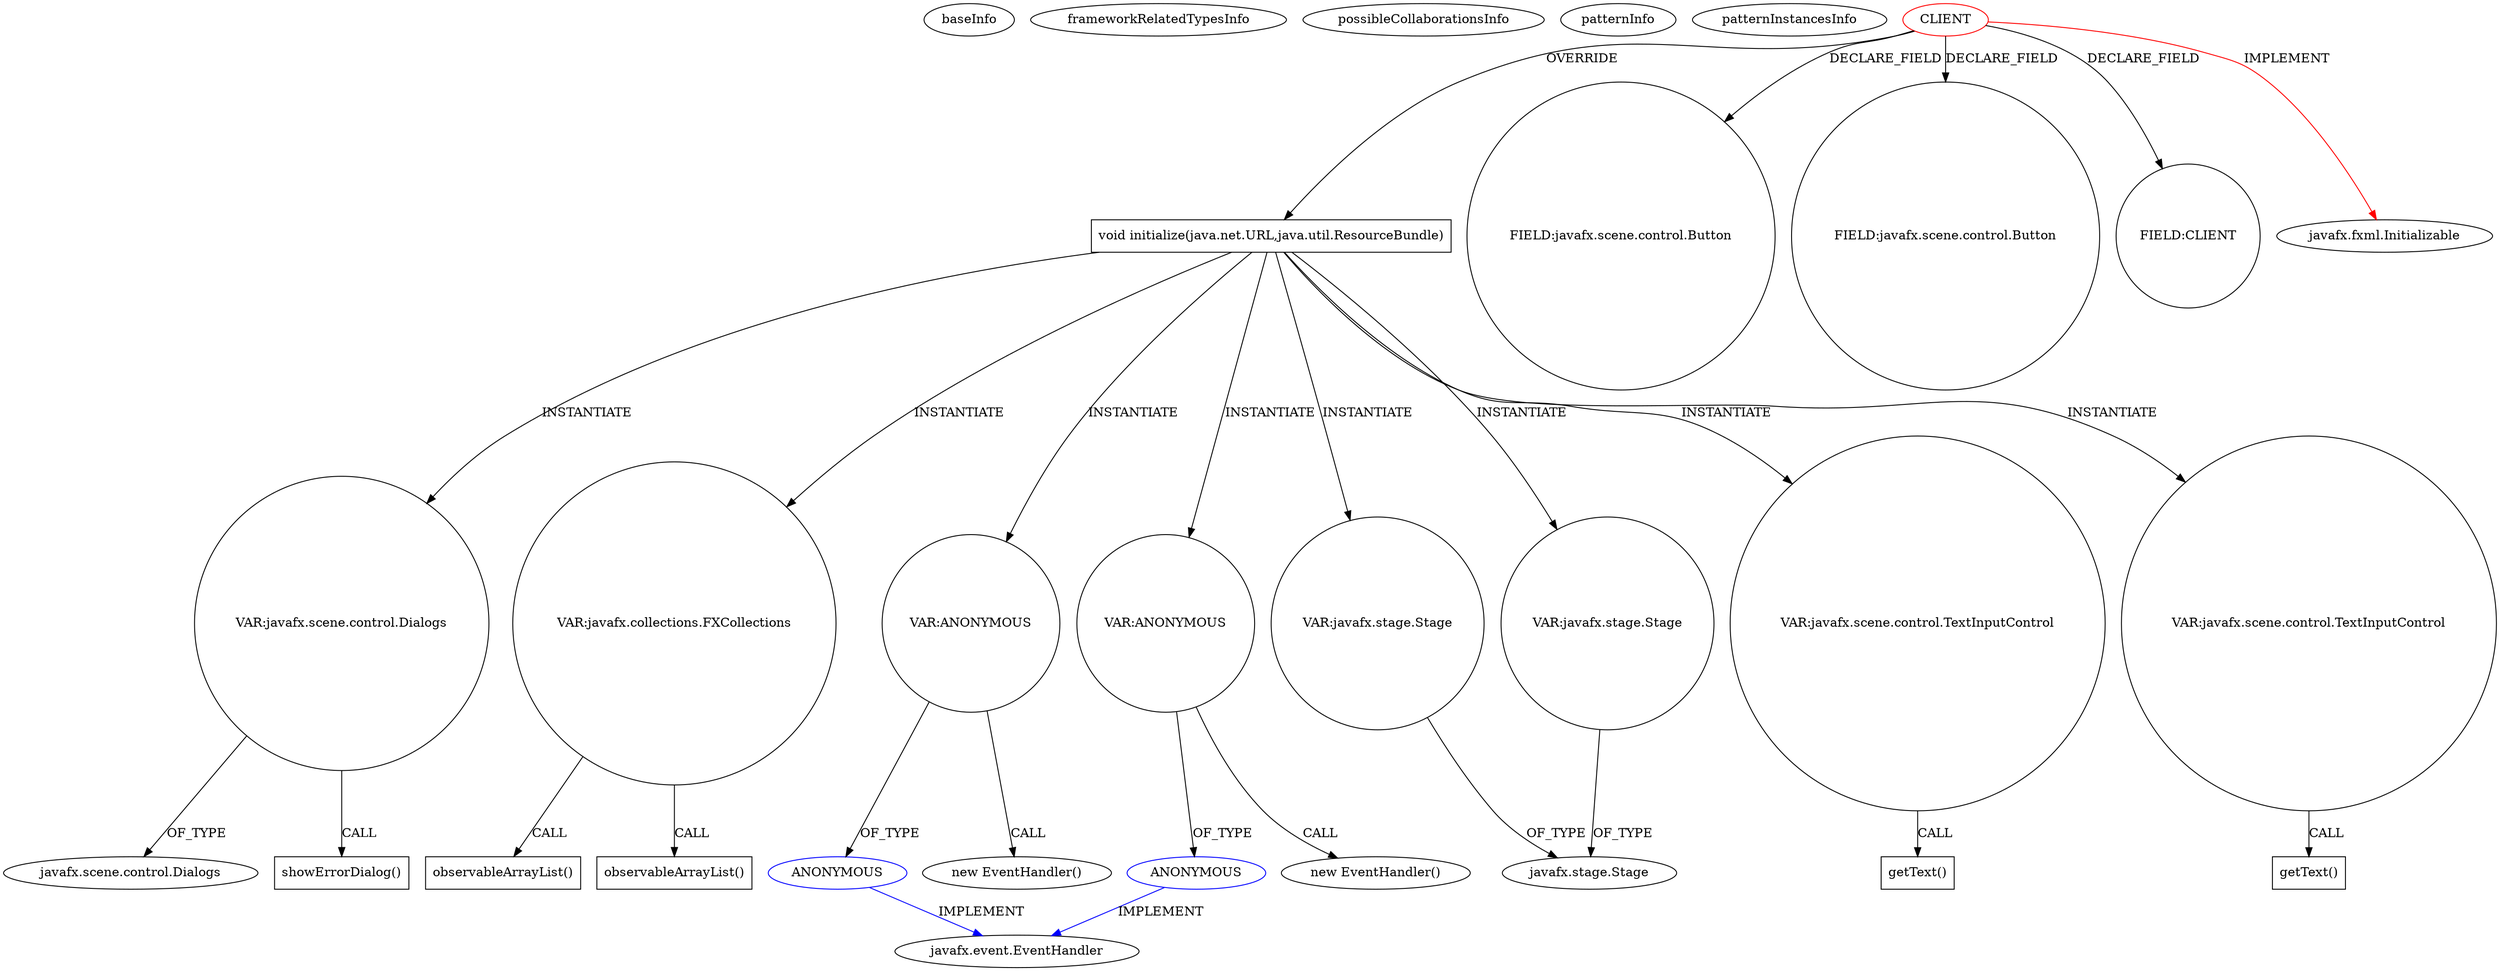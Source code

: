 digraph {
baseInfo[graphId=2392,category="pattern",isAnonymous=false,possibleRelation=true]
frameworkRelatedTypesInfo[0="javafx.fxml.Initializable"]
possibleCollaborationsInfo[0="2392~INSTANTIATION-OVERRIDING_METHOD_DECLARATION-~javafx.fxml.Initializable ~javafx.event.EventHandler ~false~true",1="2392~INSTANTIATION-OVERRIDING_METHOD_DECLARATION-~javafx.fxml.Initializable ~javafx.event.EventHandler ~false~true"]
patternInfo[frequency=2.0,patternRootClient=0]
patternInstancesInfo[0="diogocs1-FPessoais~/diogocs1-FPessoais/FPessoais-master/FinancasPessoais/src/app/controllers/CadastroContaController.java~CadastroContaController~2503",1="diogocs1-FPessoais~/diogocs1-FPessoais/FPessoais-master/FinancasPessoais/src/app/controllers/CadastroDespesaController.java~CadastroDespesaController~2506"]
68[label="javafx.scene.control.Dialogs",vertexType="FRAMEWORK_CLASS_TYPE",isFrameworkType=false]
66[label="VAR:javafx.scene.control.Dialogs",vertexType="VARIABLE_EXPRESION",isFrameworkType=false,shape=circle]
19[label="void initialize(java.net.URL,java.util.ResourceBundle)",vertexType="OVERRIDING_METHOD_DECLARATION",isFrameworkType=false,shape=box]
0[label="CLIENT",vertexType="ROOT_CLIENT_CLASS_DECLARATION",isFrameworkType=false,color=red]
2[label="FIELD:javafx.scene.control.Button",vertexType="FIELD_DECLARATION",isFrameworkType=false,shape=circle]
4[label="FIELD:javafx.scene.control.Button",vertexType="FIELD_DECLARATION",isFrameworkType=false,shape=circle]
8[label="FIELD:CLIENT",vertexType="FIELD_DECLARATION",isFrameworkType=false,shape=circle]
23[label="VAR:javafx.collections.FXCollections",vertexType="VARIABLE_EXPRESION",isFrameworkType=false,shape=circle]
73[label="VAR:ANONYMOUS",vertexType="VARIABLE_EXPRESION",isFrameworkType=false,shape=circle]
74[label="ANONYMOUS",vertexType="REFERENCE_ANONYMOUS_DECLARATION",isFrameworkType=false,color=blue]
72[label="new EventHandler()",vertexType="CONSTRUCTOR_CALL",isFrameworkType=false]
35[label="VAR:ANONYMOUS",vertexType="VARIABLE_EXPRESION",isFrameworkType=false,shape=circle]
36[label="ANONYMOUS",vertexType="REFERENCE_ANONYMOUS_DECLARATION",isFrameworkType=false,color=blue]
34[label="new EventHandler()",vertexType="CONSTRUCTOR_CALL",isFrameworkType=false]
67[label="showErrorDialog()",vertexType="INSIDE_CALL",isFrameworkType=false,shape=box]
24[label="observableArrayList()",vertexType="INSIDE_CALL",isFrameworkType=false,shape=box]
30[label="observableArrayList()",vertexType="INSIDE_CALL",isFrameworkType=false,shape=box]
1[label="javafx.fxml.Initializable",vertexType="FRAMEWORK_INTERFACE_TYPE",isFrameworkType=false]
63[label="VAR:javafx.stage.Stage",vertexType="VARIABLE_EXPRESION",isFrameworkType=false,shape=circle]
65[label="javafx.stage.Stage",vertexType="FRAMEWORK_CLASS_TYPE",isFrameworkType=false]
76[label="VAR:javafx.stage.Stage",vertexType="VARIABLE_EXPRESION",isFrameworkType=false,shape=circle]
37[label="javafx.event.EventHandler",vertexType="FRAMEWORK_INTERFACE_TYPE",isFrameworkType=false]
38[label="VAR:javafx.scene.control.TextInputControl",vertexType="VARIABLE_EXPRESION",isFrameworkType=false,shape=circle]
56[label="getText()",vertexType="INSIDE_CALL",isFrameworkType=false,shape=box]
41[label="VAR:javafx.scene.control.TextInputControl",vertexType="VARIABLE_EXPRESION",isFrameworkType=false,shape=circle]
42[label="getText()",vertexType="INSIDE_CALL",isFrameworkType=false,shape=box]
0->19[label="OVERRIDE"]
66->68[label="OF_TYPE"]
19->63[label="INSTANTIATE"]
74->37[label="IMPLEMENT",color=blue]
23->30[label="CALL"]
73->74[label="OF_TYPE"]
23->24[label="CALL"]
19->66[label="INSTANTIATE"]
35->36[label="OF_TYPE"]
19->76[label="INSTANTIATE"]
38->56[label="CALL"]
0->4[label="DECLARE_FIELD"]
19->38[label="INSTANTIATE"]
0->1[label="IMPLEMENT",color=red]
41->42[label="CALL"]
0->8[label="DECLARE_FIELD"]
66->67[label="CALL"]
76->65[label="OF_TYPE"]
0->2[label="DECLARE_FIELD"]
19->23[label="INSTANTIATE"]
63->65[label="OF_TYPE"]
35->34[label="CALL"]
36->37[label="IMPLEMENT",color=blue]
19->73[label="INSTANTIATE"]
19->35[label="INSTANTIATE"]
19->41[label="INSTANTIATE"]
73->72[label="CALL"]
}
